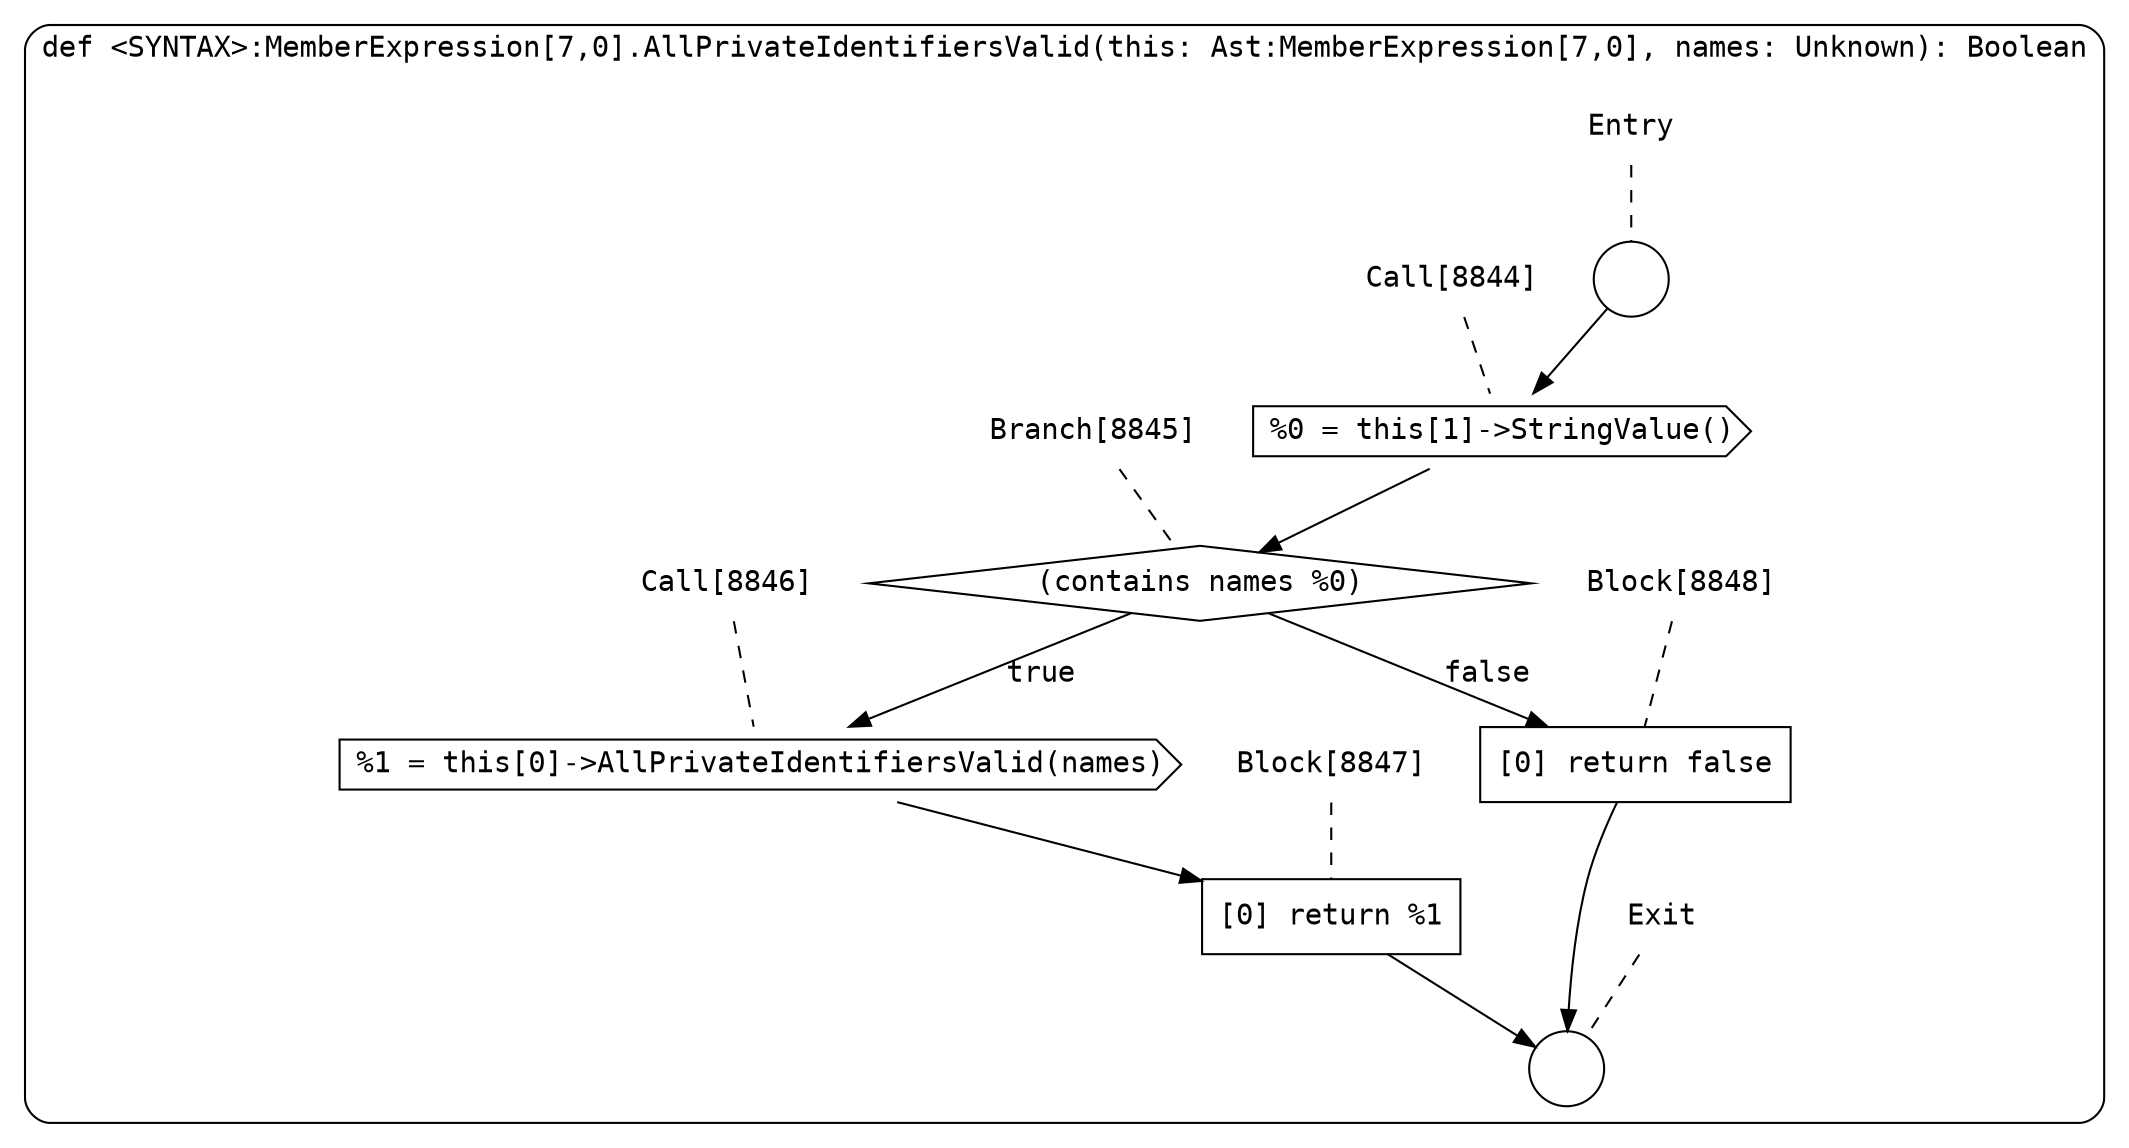digraph {
  graph [fontname = "Consolas"]
  node [fontname = "Consolas"]
  edge [fontname = "Consolas"]
  subgraph cluster1636 {
    label = "def <SYNTAX>:MemberExpression[7,0].AllPrivateIdentifiersValid(this: Ast:MemberExpression[7,0], names: Unknown): Boolean"
    style = rounded
    cluster1636_entry_name [shape=none, label=<<font color="black">Entry</font>>]
    cluster1636_entry_name -> cluster1636_entry [arrowhead=none, color="black", style=dashed]
    cluster1636_entry [shape=circle label=" " color="black" fillcolor="white" style=filled]
    cluster1636_entry -> node8844 [color="black"]
    cluster1636_exit_name [shape=none, label=<<font color="black">Exit</font>>]
    cluster1636_exit_name -> cluster1636_exit [arrowhead=none, color="black", style=dashed]
    cluster1636_exit [shape=circle label=" " color="black" fillcolor="white" style=filled]
    node8844_name [shape=none, label=<<font color="black">Call[8844]</font>>]
    node8844_name -> node8844 [arrowhead=none, color="black", style=dashed]
    node8844 [shape=cds, label=<<font color="black">%0 = this[1]-&gt;StringValue()</font>> color="black" fillcolor="white", style=filled]
    node8844 -> node8845 [color="black"]
    node8845_name [shape=none, label=<<font color="black">Branch[8845]</font>>]
    node8845_name -> node8845 [arrowhead=none, color="black", style=dashed]
    node8845 [shape=diamond, label=<<font color="black">(contains names %0)</font>> color="black" fillcolor="white", style=filled]
    node8845 -> node8846 [label=<<font color="black">true</font>> color="black"]
    node8845 -> node8848 [label=<<font color="black">false</font>> color="black"]
    node8846_name [shape=none, label=<<font color="black">Call[8846]</font>>]
    node8846_name -> node8846 [arrowhead=none, color="black", style=dashed]
    node8846 [shape=cds, label=<<font color="black">%1 = this[0]-&gt;AllPrivateIdentifiersValid(names)</font>> color="black" fillcolor="white", style=filled]
    node8846 -> node8847 [color="black"]
    node8848_name [shape=none, label=<<font color="black">Block[8848]</font>>]
    node8848_name -> node8848 [arrowhead=none, color="black", style=dashed]
    node8848 [shape=box, label=<<font color="black">[0] return false<BR ALIGN="LEFT"/></font>> color="black" fillcolor="white", style=filled]
    node8848 -> cluster1636_exit [color="black"]
    node8847_name [shape=none, label=<<font color="black">Block[8847]</font>>]
    node8847_name -> node8847 [arrowhead=none, color="black", style=dashed]
    node8847 [shape=box, label=<<font color="black">[0] return %1<BR ALIGN="LEFT"/></font>> color="black" fillcolor="white", style=filled]
    node8847 -> cluster1636_exit [color="black"]
  }
}